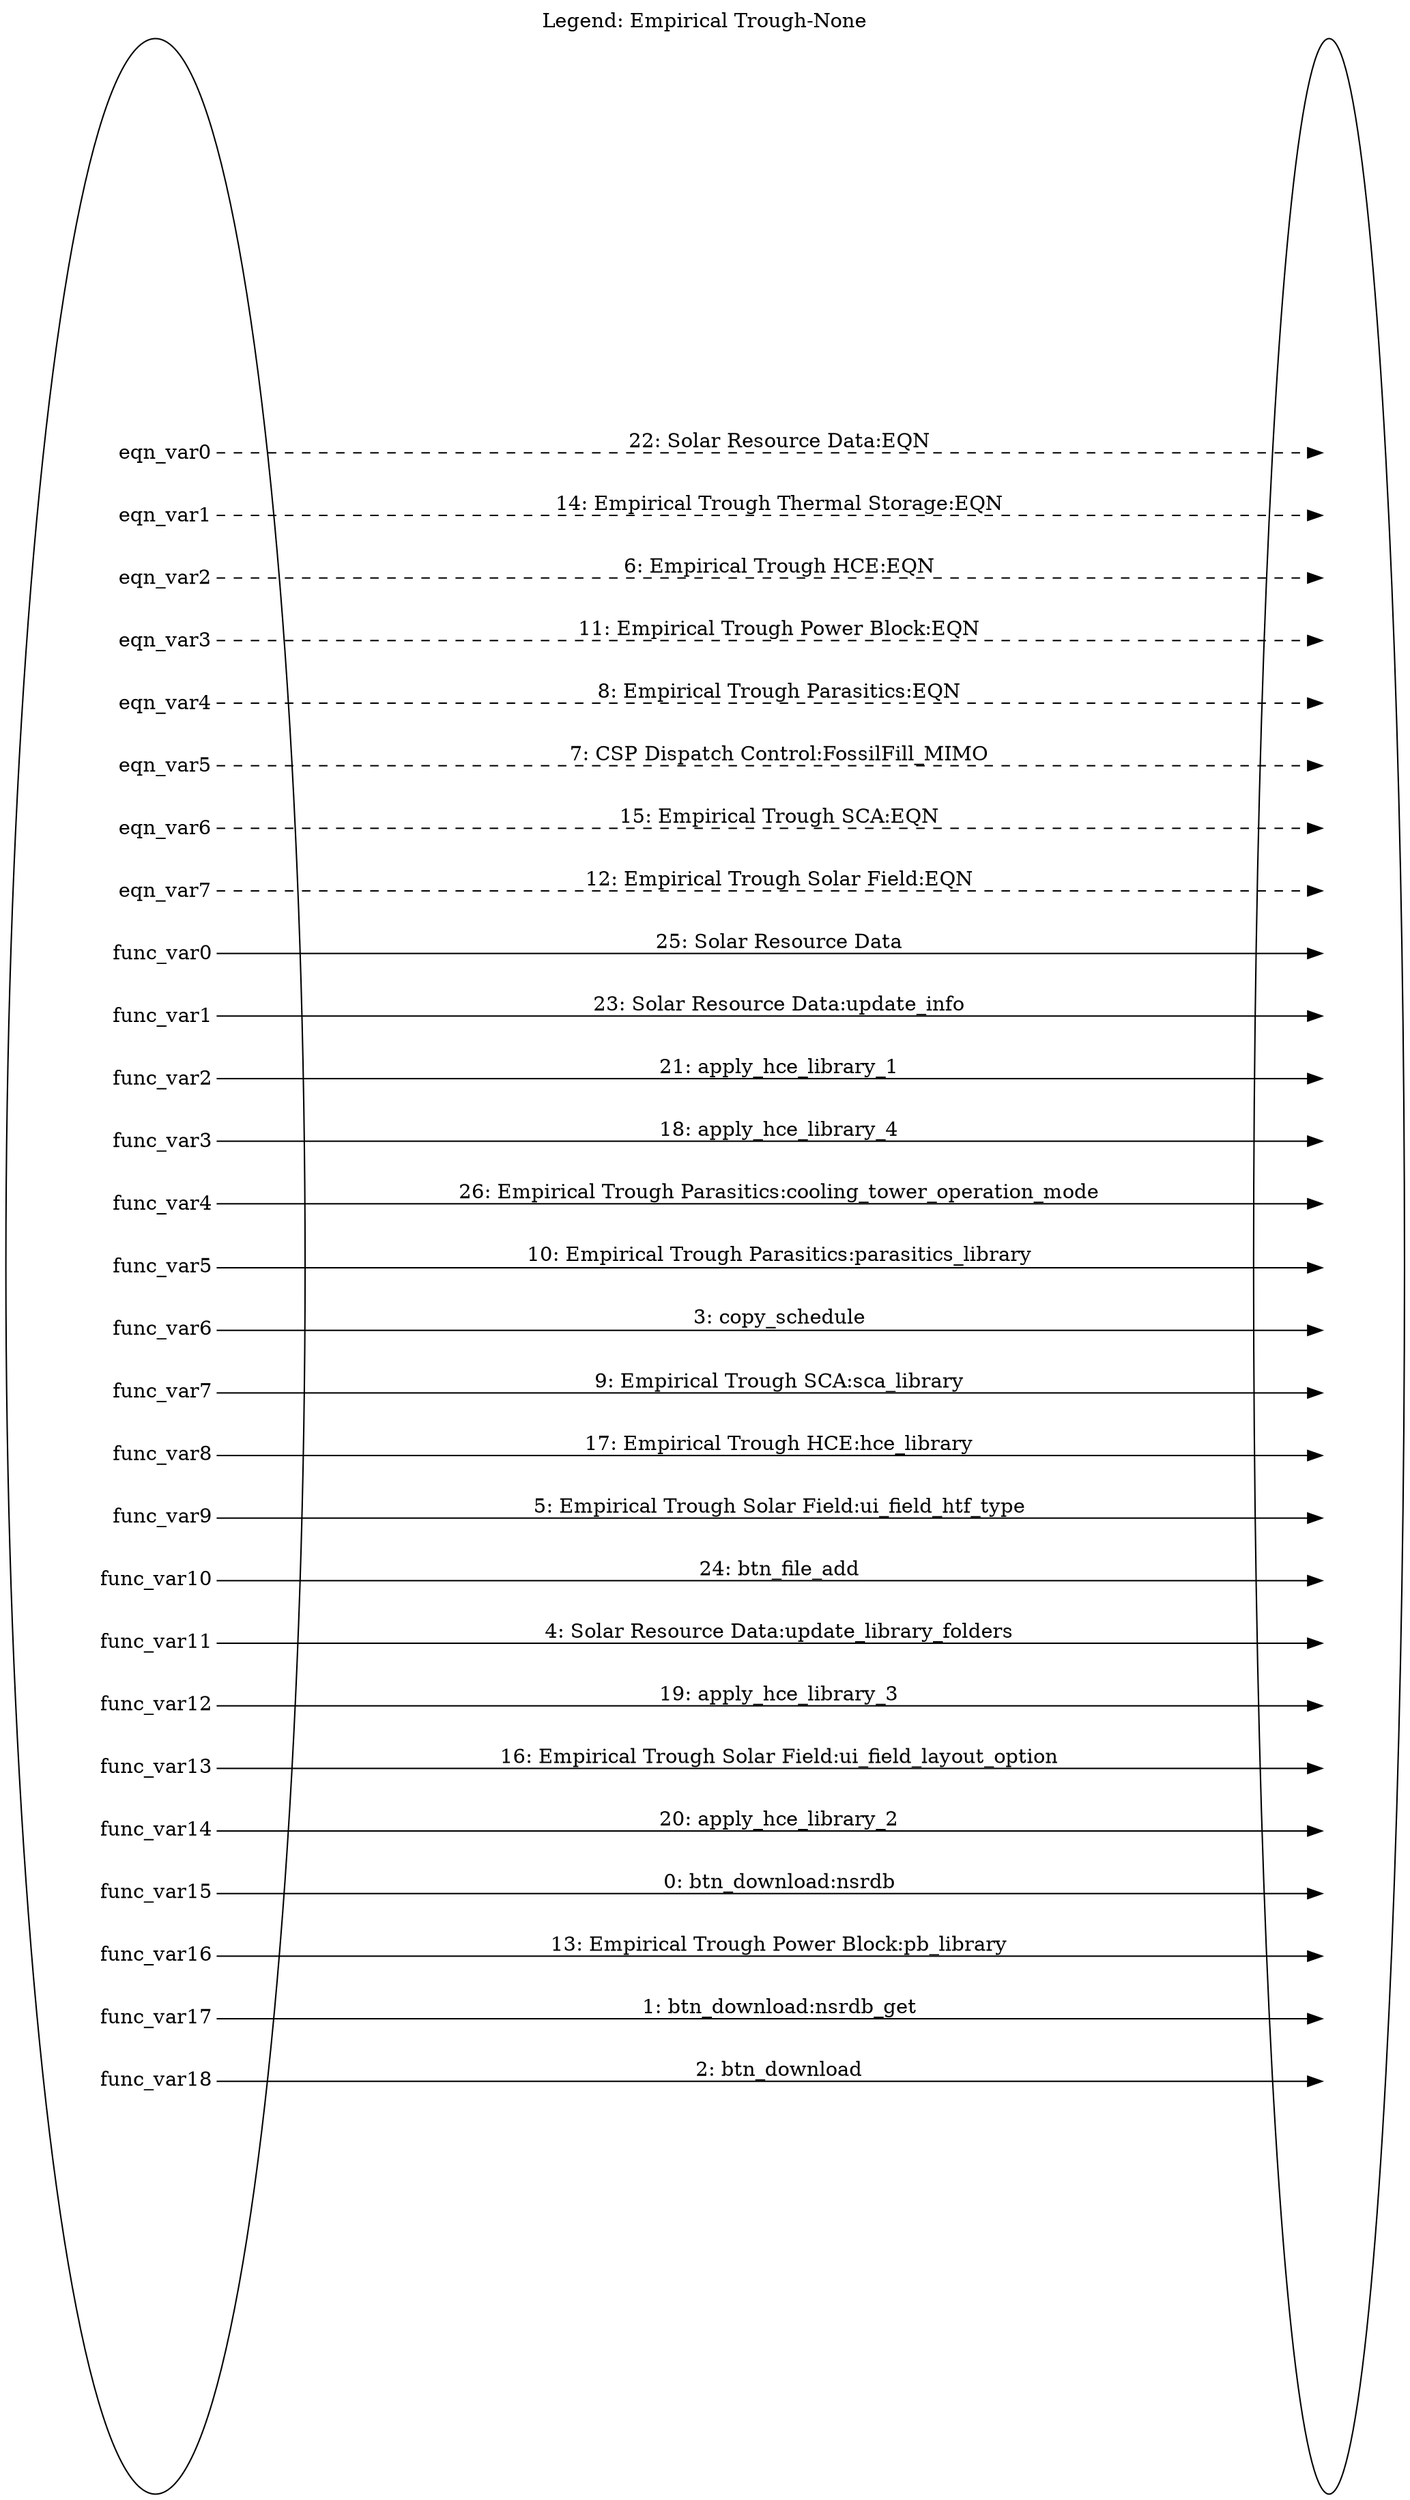 digraph EmpiricalTrough_None_legend {
	label="Legend: Empirical Trough-None";
	labelloc=top;
	rankdir=LR;	ranksep="3";
	key [label=<<table border="0" cellpadding="2" cellspacing="25" cellborder="0">
	<tr><td align="right" port="e0">eqn_var0</td></tr>
	<tr><td align="right" port="e1">eqn_var1</td></tr>
	<tr><td align="right" port="e2">eqn_var2</td></tr>
	<tr><td align="right" port="e3">eqn_var3</td></tr>
	<tr><td align="right" port="e4">eqn_var4</td></tr>
	<tr><td align="right" port="e5">eqn_var5</td></tr>
	<tr><td align="right" port="e6">eqn_var6</td></tr>
	<tr><td align="right" port="e7">eqn_var7</td></tr>
	<tr><td align="right" port="o0">func_var0</td></tr>
	<tr><td align="right" port="o1">func_var1</td></tr>
	<tr><td align="right" port="o2">func_var2</td></tr>
	<tr><td align="right" port="o3">func_var3</td></tr>
	<tr><td align="right" port="o4">func_var4</td></tr>
	<tr><td align="right" port="o5">func_var5</td></tr>
	<tr><td align="right" port="o6">func_var6</td></tr>
	<tr><td align="right" port="o7">func_var7</td></tr>
	<tr><td align="right" port="o8">func_var8</td></tr>
	<tr><td align="right" port="o9">func_var9</td></tr>
	<tr><td align="right" port="o10">func_var10</td></tr>
	<tr><td align="right" port="o11">func_var11</td></tr>
	<tr><td align="right" port="o12">func_var12</td></tr>
	<tr><td align="right" port="o13">func_var13</td></tr>
	<tr><td align="right" port="o14">func_var14</td></tr>
	<tr><td align="right" port="o15">func_var15</td></tr>
	<tr><td align="right" port="o16">func_var16</td></tr>
	<tr><td align="right" port="o17">func_var17</td></tr>
	<tr><td align="right" port="o18">func_var18</td></tr>
	</table>>]
	key2 [label=<<table border="0" cellpadding="2" cellspacing="25" cellborder="0">
	<tr><td port="e0">&nbsp;</td></tr>
	<tr><td port="e1">&nbsp;</td></tr>
	<tr><td port="e2">&nbsp;</td></tr>
	<tr><td port="e3">&nbsp;</td></tr>
	<tr><td port="e4">&nbsp;</td></tr>
	<tr><td port="e5">&nbsp;</td></tr>
	<tr><td port="e6">&nbsp;</td></tr>
	<tr><td port="e7">&nbsp;</td></tr>
	<tr><td port="o0">&nbsp;</td></tr>
	<tr><td port="o1">&nbsp;</td></tr>
	<tr><td port="o2">&nbsp;</td></tr>
	<tr><td port="o3">&nbsp;</td></tr>
	<tr><td port="o4">&nbsp;</td></tr>
	<tr><td port="o5">&nbsp;</td></tr>
	<tr><td port="o6">&nbsp;</td></tr>
	<tr><td port="o7">&nbsp;</td></tr>
	<tr><td port="o8">&nbsp;</td></tr>
	<tr><td port="o9">&nbsp;</td></tr>
	<tr><td port="o10">&nbsp;</td></tr>
	<tr><td port="o11">&nbsp;</td></tr>
	<tr><td port="o12">&nbsp;</td></tr>
	<tr><td port="o13">&nbsp;</td></tr>
	<tr><td port="o14">&nbsp;</td></tr>
	<tr><td port="o15">&nbsp;</td></tr>
	<tr><td port="o16">&nbsp;</td></tr>
	<tr><td port="o17">&nbsp;</td></tr>
	<tr><td port="o18">&nbsp;</td></tr>
	</table>>]
	key:e0:e -> key2:e0:w [style=dashed, label="22: Solar Resource Data:EQN"]
	key:e1:e -> key2:e1:w [style=dashed, label="14: Empirical Trough Thermal Storage:EQN"]
	key:e2:e -> key2:e2:w [style=dashed, label="6: Empirical Trough HCE:EQN"]
	key:e3:e -> key2:e3:w [style=dashed, label="11: Empirical Trough Power Block:EQN"]
	key:e4:e -> key2:e4:w [style=dashed, label="8: Empirical Trough Parasitics:EQN"]
	key:e5:e -> key2:e5:w [style=dashed, label="7: CSP Dispatch Control:FossilFill_MIMO"]
	key:e6:e -> key2:e6:w [style=dashed, label="15: Empirical Trough SCA:EQN"]
	key:e7:e -> key2:e7:w [style=dashed, label="12: Empirical Trough Solar Field:EQN"]
	key:o0:e -> key2:o0:w [label="25: Solar Resource Data"]
	key:o1:e -> key2:o1:w [label="23: Solar Resource Data:update_info"]
	key:o2:e -> key2:o2:w [label="21: apply_hce_library_1"]
	key:o3:e -> key2:o3:w [label="18: apply_hce_library_4"]
	key:o4:e -> key2:o4:w [label="26: Empirical Trough Parasitics:cooling_tower_operation_mode"]
	key:o5:e -> key2:o5:w [label="10: Empirical Trough Parasitics:parasitics_library"]
	key:o6:e -> key2:o6:w [label="3: copy_schedule"]
	key:o7:e -> key2:o7:w [label="9: Empirical Trough SCA:sca_library"]
	key:o8:e -> key2:o8:w [label="17: Empirical Trough HCE:hce_library"]
	key:o9:e -> key2:o9:w [label="5: Empirical Trough Solar Field:ui_field_htf_type"]
	key:o10:e -> key2:o10:w [label="24: btn_file_add"]
	key:o11:e -> key2:o11:w [label="4: Solar Resource Data:update_library_folders"]
	key:o12:e -> key2:o12:w [label="19: apply_hce_library_3"]
	key:o13:e -> key2:o13:w [label="16: Empirical Trough Solar Field:ui_field_layout_option"]
	key:o14:e -> key2:o14:w [label="20: apply_hce_library_2"]
	key:o15:e -> key2:o15:w [label="0: btn_download:nsrdb"]
	key:o16:e -> key2:o16:w [label="13: Empirical Trough Power Block:pb_library"]
	key:o17:e -> key2:o17:w [label="1: btn_download:nsrdb_get"]
	key:o18:e -> key2:o18:w [label="2: btn_download"]
}